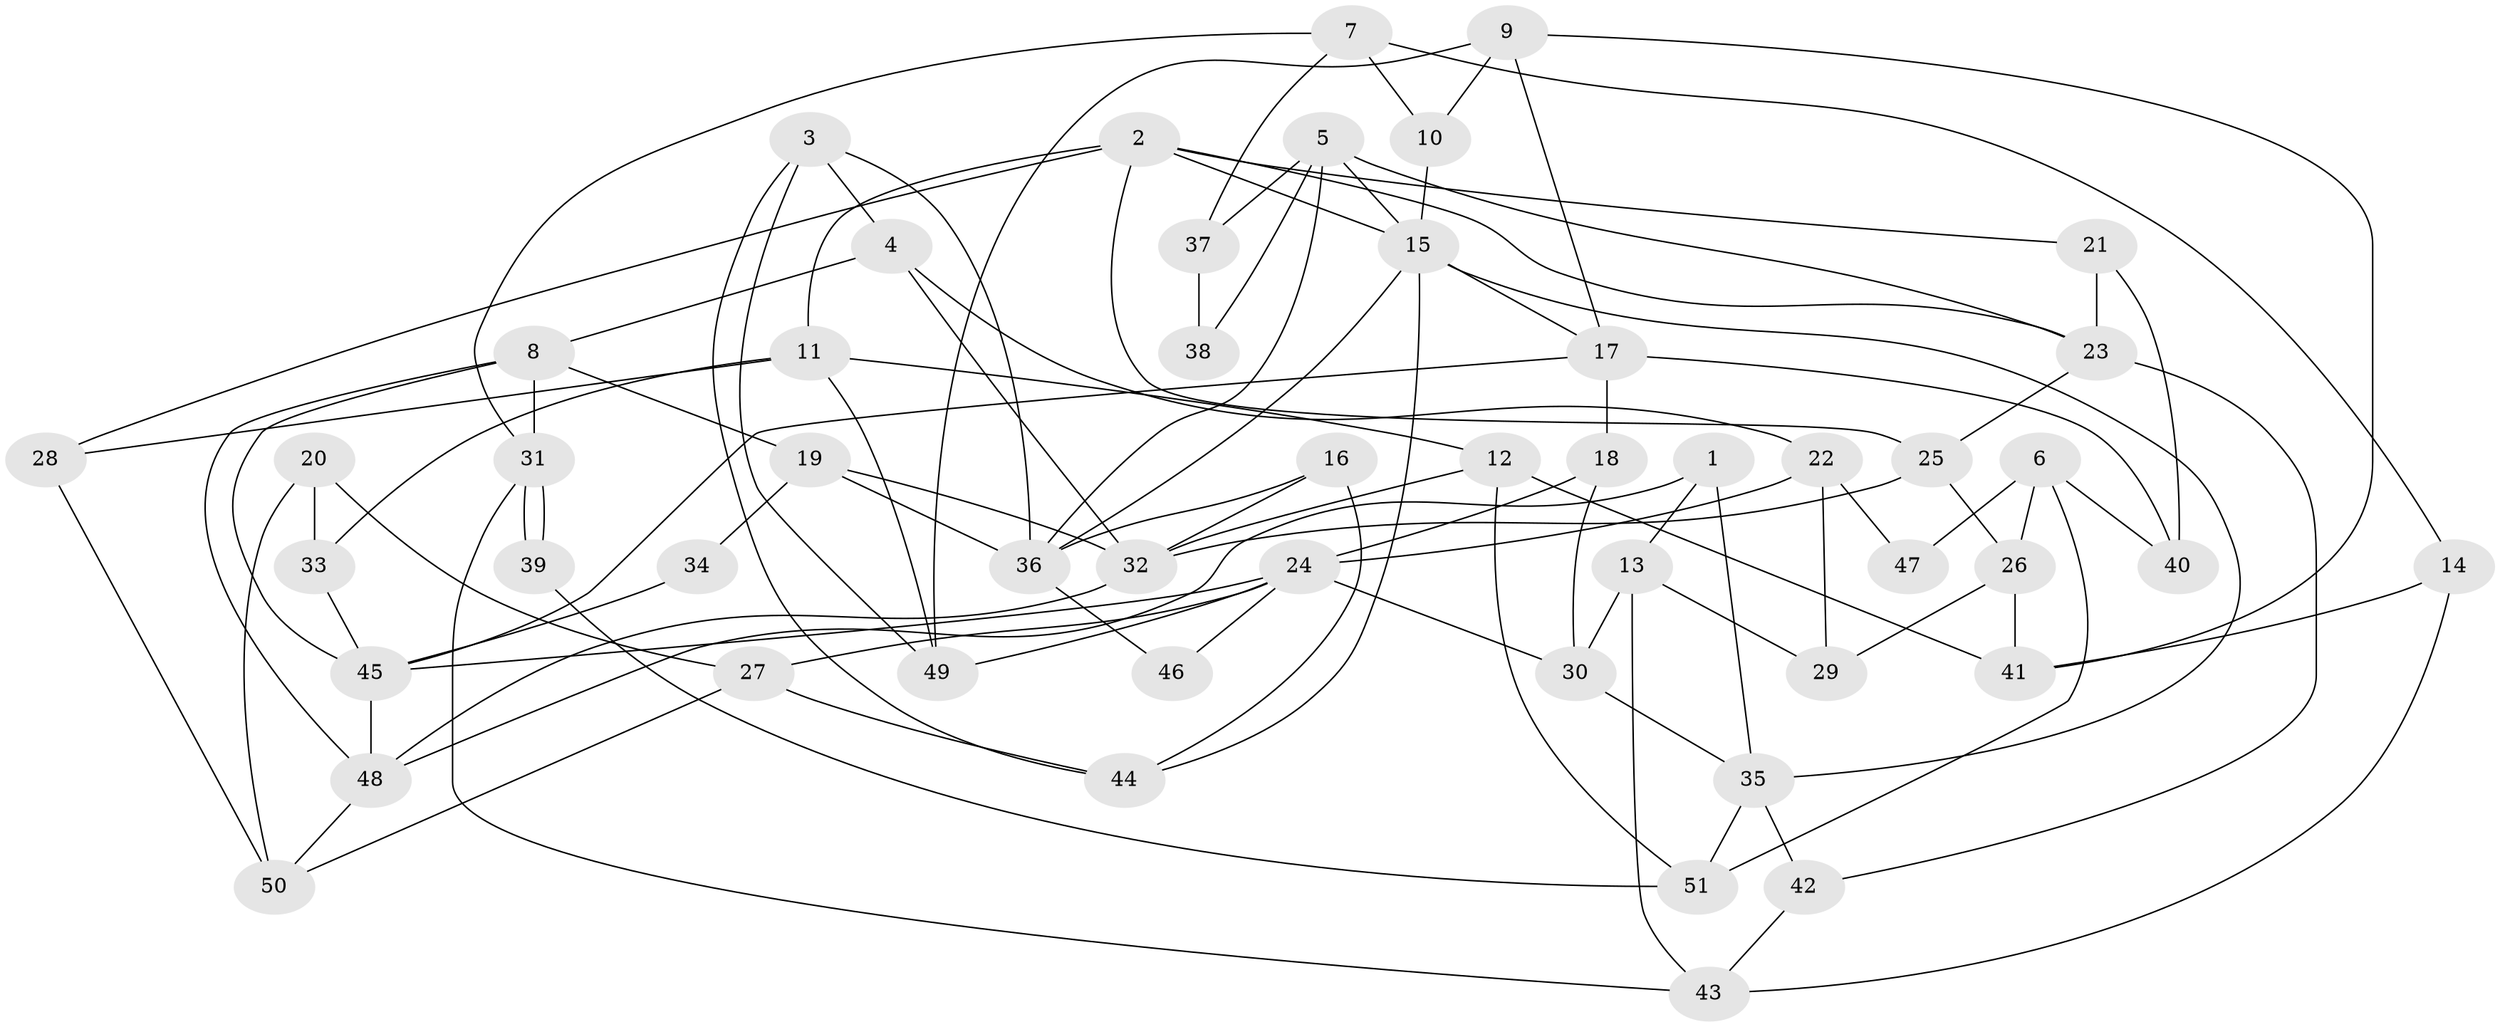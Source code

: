 // coarse degree distribution, {5: 0.16666666666666666, 7: 0.2, 6: 0.16666666666666666, 8: 0.03333333333333333, 4: 0.2, 3: 0.1, 2: 0.13333333333333333}
// Generated by graph-tools (version 1.1) at 2025/52/02/27/25 19:52:08]
// undirected, 51 vertices, 102 edges
graph export_dot {
graph [start="1"]
  node [color=gray90,style=filled];
  1;
  2;
  3;
  4;
  5;
  6;
  7;
  8;
  9;
  10;
  11;
  12;
  13;
  14;
  15;
  16;
  17;
  18;
  19;
  20;
  21;
  22;
  23;
  24;
  25;
  26;
  27;
  28;
  29;
  30;
  31;
  32;
  33;
  34;
  35;
  36;
  37;
  38;
  39;
  40;
  41;
  42;
  43;
  44;
  45;
  46;
  47;
  48;
  49;
  50;
  51;
  1 -- 13;
  1 -- 35;
  1 -- 48;
  2 -- 15;
  2 -- 25;
  2 -- 11;
  2 -- 21;
  2 -- 23;
  2 -- 28;
  3 -- 44;
  3 -- 4;
  3 -- 36;
  3 -- 49;
  4 -- 32;
  4 -- 8;
  4 -- 22;
  5 -- 23;
  5 -- 36;
  5 -- 15;
  5 -- 37;
  5 -- 38;
  6 -- 40;
  6 -- 51;
  6 -- 26;
  6 -- 47;
  7 -- 31;
  7 -- 10;
  7 -- 14;
  7 -- 37;
  8 -- 19;
  8 -- 48;
  8 -- 31;
  8 -- 45;
  9 -- 41;
  9 -- 49;
  9 -- 10;
  9 -- 17;
  10 -- 15;
  11 -- 28;
  11 -- 12;
  11 -- 33;
  11 -- 49;
  12 -- 32;
  12 -- 41;
  12 -- 51;
  13 -- 29;
  13 -- 30;
  13 -- 43;
  14 -- 43;
  14 -- 41;
  15 -- 35;
  15 -- 17;
  15 -- 36;
  15 -- 44;
  16 -- 44;
  16 -- 36;
  16 -- 32;
  17 -- 18;
  17 -- 40;
  17 -- 45;
  18 -- 24;
  18 -- 30;
  19 -- 36;
  19 -- 32;
  19 -- 34;
  20 -- 50;
  20 -- 33;
  20 -- 27;
  21 -- 23;
  21 -- 40;
  22 -- 24;
  22 -- 29;
  22 -- 47;
  23 -- 25;
  23 -- 42;
  24 -- 49;
  24 -- 45;
  24 -- 27;
  24 -- 30;
  24 -- 46;
  25 -- 26;
  25 -- 32;
  26 -- 41;
  26 -- 29;
  27 -- 44;
  27 -- 50;
  28 -- 50;
  30 -- 35;
  31 -- 39;
  31 -- 39;
  31 -- 43;
  32 -- 48;
  33 -- 45;
  34 -- 45;
  35 -- 42;
  35 -- 51;
  36 -- 46;
  37 -- 38;
  39 -- 51;
  42 -- 43;
  45 -- 48;
  48 -- 50;
}
